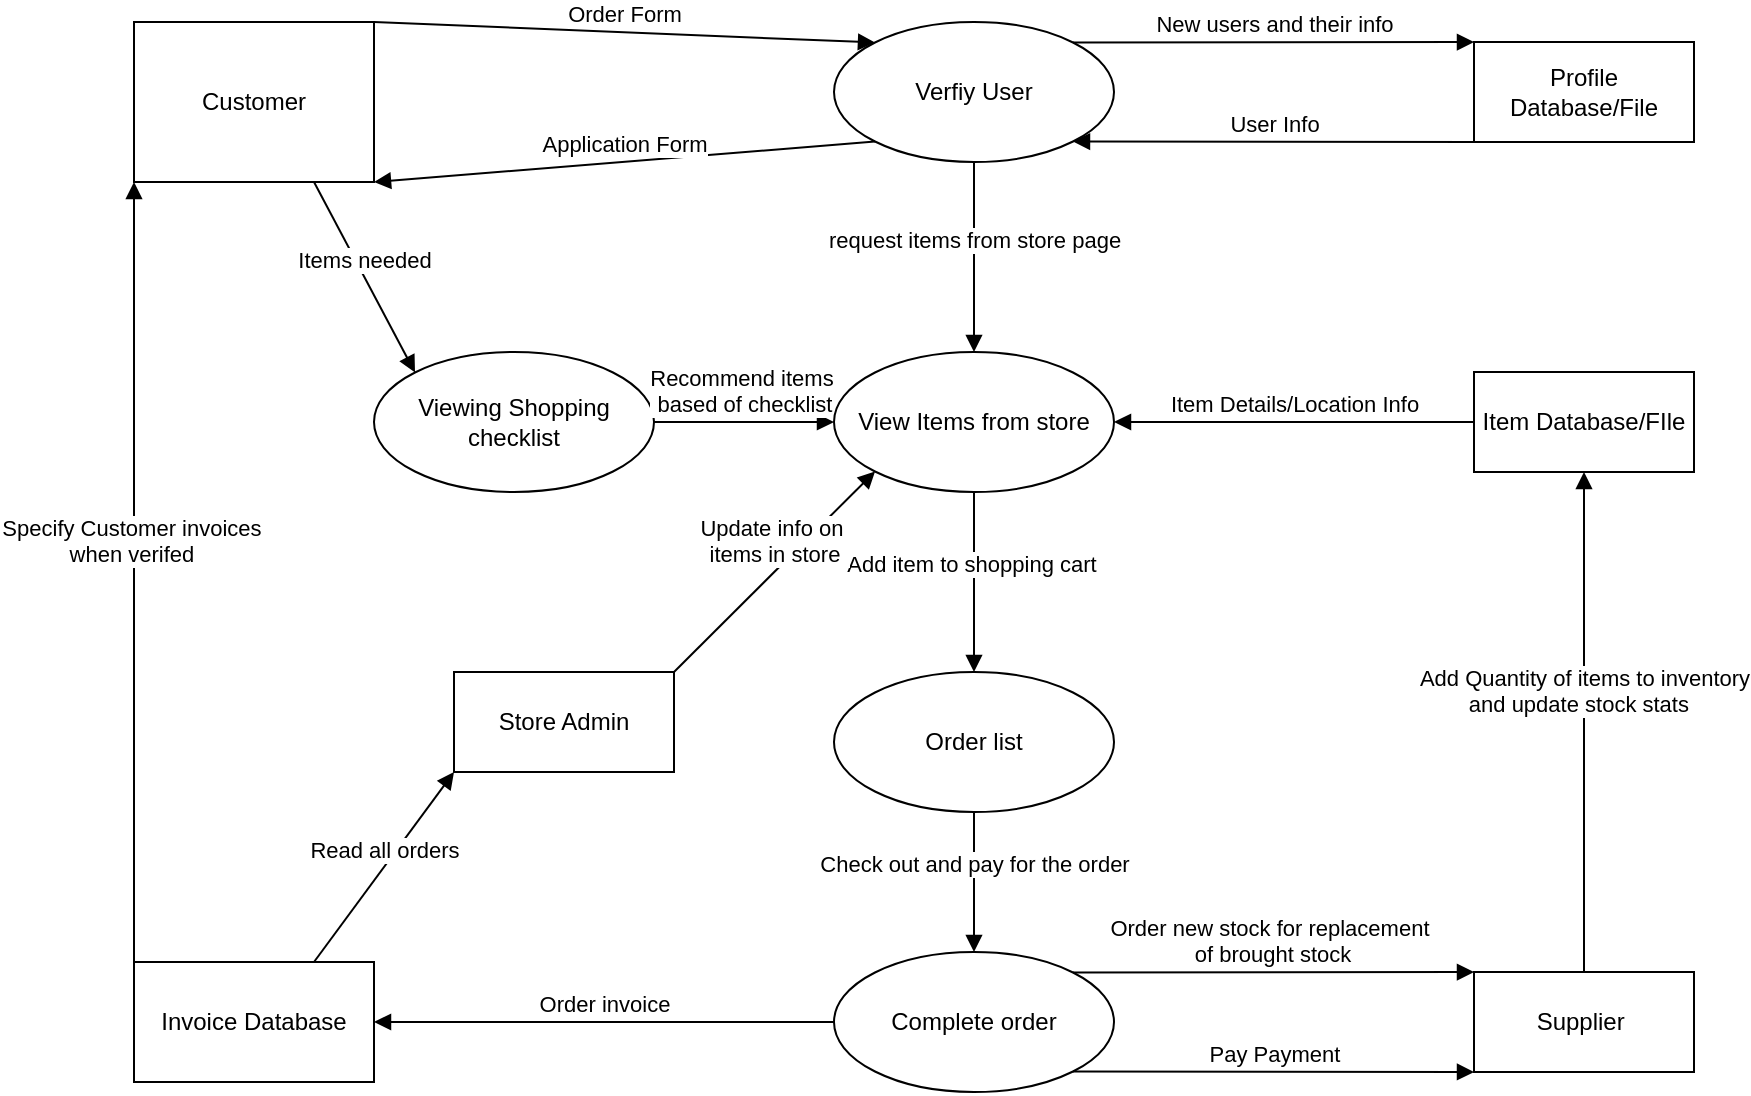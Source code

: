 <mxfile version="24.4.3" type="device">
  <diagram name="Page-1" id="fRa0eWQ_pIHxOFdReJLI">
    <mxGraphModel dx="1828" dy="524" grid="1" gridSize="10" guides="1" tooltips="1" connect="1" arrows="1" fold="1" page="1" pageScale="1" pageWidth="850" pageHeight="1100" math="0" shadow="0">
      <root>
        <mxCell id="0" />
        <mxCell id="1" parent="0" />
        <mxCell id="tCRefDH6T55f6YaM7USY-1" value="Customer" style="rounded=0;whiteSpace=wrap;html=1;" parent="1" vertex="1">
          <mxGeometry x="20" y="365" width="120" height="80" as="geometry" />
        </mxCell>
        <mxCell id="tCRefDH6T55f6YaM7USY-2" value="Verfiy User" style="ellipse;whiteSpace=wrap;html=1;" parent="1" vertex="1">
          <mxGeometry x="370" y="365" width="140" height="70" as="geometry" />
        </mxCell>
        <mxCell id="tCRefDH6T55f6YaM7USY-3" value="Profile Database/File" style="html=1;whiteSpace=wrap;" parent="1" vertex="1">
          <mxGeometry x="690" y="375" width="110" height="50" as="geometry" />
        </mxCell>
        <mxCell id="tCRefDH6T55f6YaM7USY-4" value="User Info" style="html=1;verticalAlign=bottom;endArrow=block;curved=0;rounded=0;exitX=0;exitY=1;exitDx=0;exitDy=0;entryX=1;entryY=1;entryDx=0;entryDy=0;" parent="1" source="tCRefDH6T55f6YaM7USY-3" target="tCRefDH6T55f6YaM7USY-2" edge="1">
          <mxGeometry width="80" relative="1" as="geometry">
            <mxPoint x="500" y="480" as="sourcePoint" />
            <mxPoint x="580" y="480" as="targetPoint" />
          </mxGeometry>
        </mxCell>
        <mxCell id="tCRefDH6T55f6YaM7USY-5" value="Application Form" style="html=1;verticalAlign=bottom;endArrow=block;curved=0;rounded=0;exitX=0;exitY=1;exitDx=0;exitDy=0;entryX=1;entryY=1;entryDx=0;entryDy=0;" parent="1" source="tCRefDH6T55f6YaM7USY-2" target="tCRefDH6T55f6YaM7USY-1" edge="1">
          <mxGeometry width="80" relative="1" as="geometry">
            <mxPoint x="500" y="480" as="sourcePoint" />
            <mxPoint x="580" y="480" as="targetPoint" />
          </mxGeometry>
        </mxCell>
        <mxCell id="tCRefDH6T55f6YaM7USY-6" value="Order Form" style="html=1;verticalAlign=bottom;endArrow=block;curved=0;rounded=0;exitX=1;exitY=0;exitDx=0;exitDy=0;entryX=0;entryY=0;entryDx=0;entryDy=0;" parent="1" source="tCRefDH6T55f6YaM7USY-1" target="tCRefDH6T55f6YaM7USY-2" edge="1">
          <mxGeometry width="80" relative="1" as="geometry">
            <mxPoint x="500" y="480" as="sourcePoint" />
            <mxPoint x="580" y="480" as="targetPoint" />
          </mxGeometry>
        </mxCell>
        <mxCell id="tCRefDH6T55f6YaM7USY-10" value="Viewing Shopping checklist" style="ellipse;whiteSpace=wrap;html=1;" parent="1" vertex="1">
          <mxGeometry x="140" y="530" width="140" height="70" as="geometry" />
        </mxCell>
        <mxCell id="tCRefDH6T55f6YaM7USY-11" value="Items needed" style="html=1;verticalAlign=bottom;endArrow=block;curved=0;rounded=0;exitX=0.75;exitY=1;exitDx=0;exitDy=0;entryX=0;entryY=0;entryDx=0;entryDy=0;" parent="1" source="tCRefDH6T55f6YaM7USY-1" target="tCRefDH6T55f6YaM7USY-10" edge="1">
          <mxGeometry width="80" relative="1" as="geometry">
            <mxPoint x="500" y="500" as="sourcePoint" />
            <mxPoint x="580" y="500" as="targetPoint" />
            <mxPoint as="offset" />
          </mxGeometry>
        </mxCell>
        <mxCell id="tCRefDH6T55f6YaM7USY-12" value="Recommend items&amp;nbsp;&lt;div&gt;based of checklist&lt;/div&gt;" style="html=1;verticalAlign=bottom;endArrow=block;curved=0;rounded=0;exitX=1;exitY=0.5;exitDx=0;exitDy=0;entryX=0;entryY=0.5;entryDx=0;entryDy=0;" parent="1" source="tCRefDH6T55f6YaM7USY-10" target="tCRefDH6T55f6YaM7USY-13" edge="1">
          <mxGeometry width="80" relative="1" as="geometry">
            <mxPoint x="500" y="500" as="sourcePoint" />
            <mxPoint x="385" y="575" as="targetPoint" />
          </mxGeometry>
        </mxCell>
        <mxCell id="tCRefDH6T55f6YaM7USY-13" value="View Items from store" style="ellipse;whiteSpace=wrap;html=1;" parent="1" vertex="1">
          <mxGeometry x="370" y="530" width="140" height="70" as="geometry" />
        </mxCell>
        <mxCell id="tCRefDH6T55f6YaM7USY-14" value="request items from store page" style="html=1;verticalAlign=bottom;endArrow=block;curved=0;rounded=0;exitX=0.5;exitY=1;exitDx=0;exitDy=0;entryX=0.5;entryY=0;entryDx=0;entryDy=0;" parent="1" source="tCRefDH6T55f6YaM7USY-2" target="tCRefDH6T55f6YaM7USY-13" edge="1">
          <mxGeometry width="80" relative="1" as="geometry">
            <mxPoint x="440" y="560" as="sourcePoint" />
            <mxPoint x="520" y="560" as="targetPoint" />
          </mxGeometry>
        </mxCell>
        <mxCell id="tCRefDH6T55f6YaM7USY-15" value="Item Database/FIle" style="html=1;whiteSpace=wrap;" parent="1" vertex="1">
          <mxGeometry x="690" y="540" width="110" height="50" as="geometry" />
        </mxCell>
        <mxCell id="tCRefDH6T55f6YaM7USY-16" value="Item Details/Location Info" style="html=1;verticalAlign=bottom;endArrow=block;curved=0;rounded=0;exitX=0;exitY=0.5;exitDx=0;exitDy=0;entryX=1;entryY=0.5;entryDx=0;entryDy=0;" parent="1" source="tCRefDH6T55f6YaM7USY-15" target="tCRefDH6T55f6YaM7USY-13" edge="1">
          <mxGeometry width="80" relative="1" as="geometry">
            <mxPoint x="440" y="560" as="sourcePoint" />
            <mxPoint x="520" y="560" as="targetPoint" />
            <mxPoint as="offset" />
          </mxGeometry>
        </mxCell>
        <mxCell id="2gyYrXK7ZOGyBFhEc9mN-1" value="Order list" style="ellipse;whiteSpace=wrap;html=1;" parent="1" vertex="1">
          <mxGeometry x="370" y="690" width="140" height="70" as="geometry" />
        </mxCell>
        <mxCell id="2gyYrXK7ZOGyBFhEc9mN-2" value="Add item to shopping cart&amp;nbsp;" style="html=1;verticalAlign=bottom;endArrow=block;curved=0;rounded=0;exitX=0.5;exitY=1;exitDx=0;exitDy=0;entryX=0.5;entryY=0;entryDx=0;entryDy=0;" parent="1" source="tCRefDH6T55f6YaM7USY-13" target="2gyYrXK7ZOGyBFhEc9mN-1" edge="1">
          <mxGeometry width="80" relative="1" as="geometry">
            <mxPoint x="290" y="690" as="sourcePoint" />
            <mxPoint x="370" y="690" as="targetPoint" />
          </mxGeometry>
        </mxCell>
        <mxCell id="2gyYrXK7ZOGyBFhEc9mN-3" value="Complete order" style="ellipse;whiteSpace=wrap;html=1;" parent="1" vertex="1">
          <mxGeometry x="370" y="830" width="140" height="70" as="geometry" />
        </mxCell>
        <mxCell id="2gyYrXK7ZOGyBFhEc9mN-4" value="Check out and pay for the order" style="html=1;verticalAlign=bottom;endArrow=block;curved=0;rounded=0;exitX=0.5;exitY=1;exitDx=0;exitDy=0;entryX=0.5;entryY=0;entryDx=0;entryDy=0;" parent="1" source="2gyYrXK7ZOGyBFhEc9mN-1" target="2gyYrXK7ZOGyBFhEc9mN-3" edge="1">
          <mxGeometry width="80" relative="1" as="geometry">
            <mxPoint x="360" y="800" as="sourcePoint" />
            <mxPoint x="440" y="800" as="targetPoint" />
          </mxGeometry>
        </mxCell>
        <mxCell id="2gyYrXK7ZOGyBFhEc9mN-6" value="Invoice Database" style="rounded=0;whiteSpace=wrap;html=1;" parent="1" vertex="1">
          <mxGeometry x="20" y="835" width="120" height="60" as="geometry" />
        </mxCell>
        <mxCell id="2gyYrXK7ZOGyBFhEc9mN-7" value="Order invoice" style="html=1;verticalAlign=bottom;endArrow=block;curved=0;rounded=0;exitX=0;exitY=0.5;exitDx=0;exitDy=0;entryX=1;entryY=0.5;entryDx=0;entryDy=0;" parent="1" source="2gyYrXK7ZOGyBFhEc9mN-3" target="2gyYrXK7ZOGyBFhEc9mN-6" edge="1">
          <mxGeometry width="80" relative="1" as="geometry">
            <mxPoint x="120" y="900" as="sourcePoint" />
            <mxPoint x="200" y="900" as="targetPoint" />
          </mxGeometry>
        </mxCell>
        <mxCell id="2gyYrXK7ZOGyBFhEc9mN-8" value="Specify Customer invoices&amp;nbsp;&lt;div&gt;when verifed&amp;nbsp;&lt;/div&gt;" style="html=1;verticalAlign=bottom;endArrow=block;curved=0;rounded=0;exitX=0;exitY=0;exitDx=0;exitDy=0;entryX=0;entryY=1;entryDx=0;entryDy=0;" parent="1" source="2gyYrXK7ZOGyBFhEc9mN-6" target="tCRefDH6T55f6YaM7USY-1" edge="1">
          <mxGeometry x="0.0" width="80" relative="1" as="geometry">
            <mxPoint x="170" y="680" as="sourcePoint" />
            <mxPoint x="250" y="680" as="targetPoint" />
            <mxPoint as="offset" />
          </mxGeometry>
        </mxCell>
        <mxCell id="2gyYrXK7ZOGyBFhEc9mN-9" value="Supplier&amp;nbsp;" style="html=1;whiteSpace=wrap;" parent="1" vertex="1">
          <mxGeometry x="690" y="840" width="110" height="50" as="geometry" />
        </mxCell>
        <mxCell id="2gyYrXK7ZOGyBFhEc9mN-10" value="Order new stock for replacement&amp;nbsp;&lt;div&gt;of brought stock&lt;/div&gt;" style="html=1;verticalAlign=bottom;endArrow=block;curved=0;rounded=0;exitX=1;exitY=0;exitDx=0;exitDy=0;entryX=0;entryY=0;entryDx=0;entryDy=0;" parent="1" source="2gyYrXK7ZOGyBFhEc9mN-3" target="2gyYrXK7ZOGyBFhEc9mN-9" edge="1">
          <mxGeometry x="-0.003" width="80" relative="1" as="geometry">
            <mxPoint x="540" y="730" as="sourcePoint" />
            <mxPoint x="620" y="730" as="targetPoint" />
            <mxPoint as="offset" />
          </mxGeometry>
        </mxCell>
        <mxCell id="2gyYrXK7ZOGyBFhEc9mN-11" value="Add Quantity&amp;nbsp;of items to inventory&lt;div&gt;and update stock stats&amp;nbsp;&amp;nbsp;&lt;/div&gt;" style="html=1;verticalAlign=bottom;endArrow=block;curved=0;rounded=0;exitX=0.5;exitY=0;exitDx=0;exitDy=0;entryX=0.5;entryY=1;entryDx=0;entryDy=0;" parent="1" source="2gyYrXK7ZOGyBFhEc9mN-9" target="tCRefDH6T55f6YaM7USY-15" edge="1">
          <mxGeometry x="0.004" width="80" relative="1" as="geometry">
            <mxPoint x="540" y="750" as="sourcePoint" />
            <mxPoint x="620" y="750" as="targetPoint" />
            <mxPoint as="offset" />
          </mxGeometry>
        </mxCell>
        <mxCell id="2gyYrXK7ZOGyBFhEc9mN-12" value="New users and their info" style="html=1;verticalAlign=bottom;endArrow=block;curved=0;rounded=0;exitX=1;exitY=0;exitDx=0;exitDy=0;entryX=0;entryY=0;entryDx=0;entryDy=0;" parent="1" source="tCRefDH6T55f6YaM7USY-2" target="tCRefDH6T55f6YaM7USY-3" edge="1">
          <mxGeometry width="80" relative="1" as="geometry">
            <mxPoint x="470" y="540" as="sourcePoint" />
            <mxPoint x="640" y="380" as="targetPoint" />
          </mxGeometry>
        </mxCell>
        <mxCell id="UdjIIvv_FCNzlxHst0q2-1" value="Pay Payment" style="html=1;verticalAlign=bottom;endArrow=block;curved=0;rounded=0;exitX=1;exitY=1;exitDx=0;exitDy=0;entryX=0;entryY=1;entryDx=0;entryDy=0;" edge="1" parent="1" source="2gyYrXK7ZOGyBFhEc9mN-3" target="2gyYrXK7ZOGyBFhEc9mN-9">
          <mxGeometry width="80" relative="1" as="geometry">
            <mxPoint x="450" y="810" as="sourcePoint" />
            <mxPoint x="530" y="810" as="targetPoint" />
          </mxGeometry>
        </mxCell>
        <mxCell id="UdjIIvv_FCNzlxHst0q2-2" value="Store Admin" style="html=1;whiteSpace=wrap;" vertex="1" parent="1">
          <mxGeometry x="180" y="690" width="110" height="50" as="geometry" />
        </mxCell>
        <mxCell id="UdjIIvv_FCNzlxHst0q2-3" value="Read all orders" style="html=1;verticalAlign=bottom;endArrow=block;curved=0;rounded=0;exitX=0.75;exitY=0;exitDx=0;exitDy=0;entryX=0;entryY=1;entryDx=0;entryDy=0;" edge="1" parent="1" source="2gyYrXK7ZOGyBFhEc9mN-6" target="UdjIIvv_FCNzlxHst0q2-2">
          <mxGeometry width="80" relative="1" as="geometry">
            <mxPoint x="210" y="790" as="sourcePoint" />
            <mxPoint x="290" y="790" as="targetPoint" />
          </mxGeometry>
        </mxCell>
        <mxCell id="UdjIIvv_FCNzlxHst0q2-4" value="Update info on&amp;nbsp;&lt;div&gt;items in store&lt;/div&gt;" style="html=1;verticalAlign=bottom;endArrow=block;curved=0;rounded=0;exitX=1;exitY=0;exitDx=0;exitDy=0;entryX=0;entryY=1;entryDx=0;entryDy=0;" edge="1" parent="1" source="UdjIIvv_FCNzlxHst0q2-2" target="tCRefDH6T55f6YaM7USY-13">
          <mxGeometry width="80" relative="1" as="geometry">
            <mxPoint x="340" y="980" as="sourcePoint" />
            <mxPoint x="420" y="980" as="targetPoint" />
          </mxGeometry>
        </mxCell>
      </root>
    </mxGraphModel>
  </diagram>
</mxfile>
